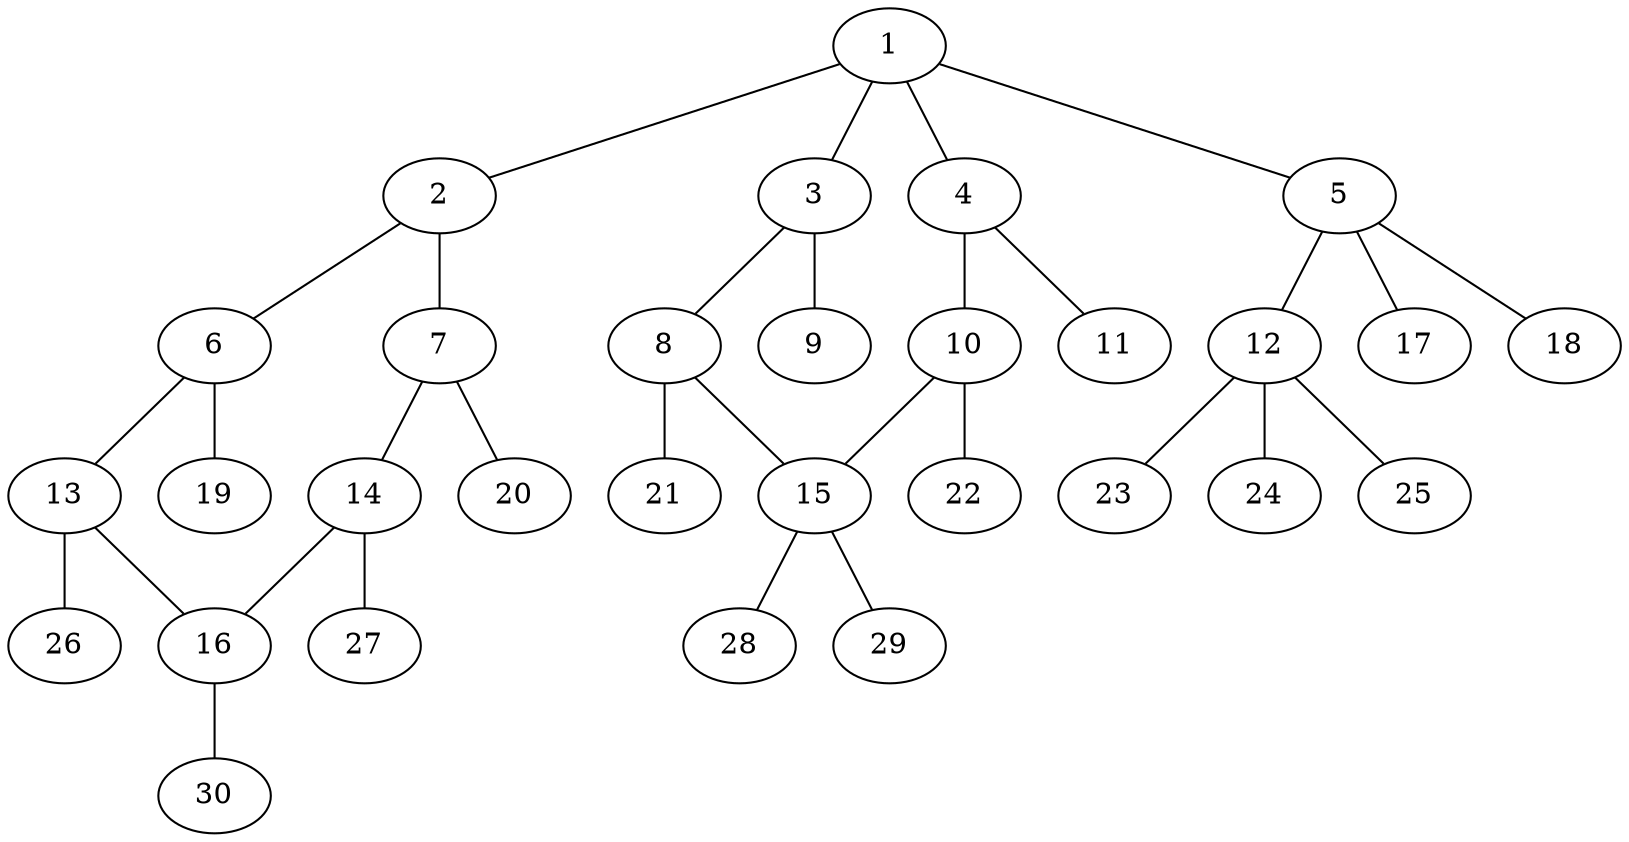 graph molecule_1720 {
	1	 [chem=C];
	2	 [chem=C];
	1 -- 2	 [valence=1];
	3	 [chem=C];
	1 -- 3	 [valence=1];
	4	 [chem=C];
	1 -- 4	 [valence=1];
	5	 [chem=C];
	1 -- 5	 [valence=1];
	6	 [chem=C];
	2 -- 6	 [valence=1];
	7	 [chem=C];
	2 -- 7	 [valence=2];
	8	 [chem=N];
	3 -- 8	 [valence=1];
	9	 [chem=O];
	3 -- 9	 [valence=2];
	10	 [chem=N];
	4 -- 10	 [valence=1];
	11	 [chem=O];
	4 -- 11	 [valence=2];
	12	 [chem=C];
	5 -- 12	 [valence=1];
	17	 [chem=H];
	5 -- 17	 [valence=1];
	18	 [chem=H];
	5 -- 18	 [valence=1];
	13	 [chem=C];
	6 -- 13	 [valence=2];
	19	 [chem=H];
	6 -- 19	 [valence=1];
	14	 [chem=C];
	7 -- 14	 [valence=1];
	20	 [chem=H];
	7 -- 20	 [valence=1];
	15	 [chem=C];
	8 -- 15	 [valence=1];
	21	 [chem=H];
	8 -- 21	 [valence=1];
	10 -- 15	 [valence=1];
	22	 [chem=H];
	10 -- 22	 [valence=1];
	23	 [chem=H];
	12 -- 23	 [valence=1];
	24	 [chem=H];
	12 -- 24	 [valence=1];
	25	 [chem=H];
	12 -- 25	 [valence=1];
	16	 [chem=C];
	13 -- 16	 [valence=1];
	26	 [chem=H];
	13 -- 26	 [valence=1];
	14 -- 16	 [valence=2];
	27	 [chem=H];
	14 -- 27	 [valence=1];
	28	 [chem=H];
	15 -- 28	 [valence=1];
	29	 [chem=H];
	15 -- 29	 [valence=1];
	30	 [chem=H];
	16 -- 30	 [valence=1];
}
